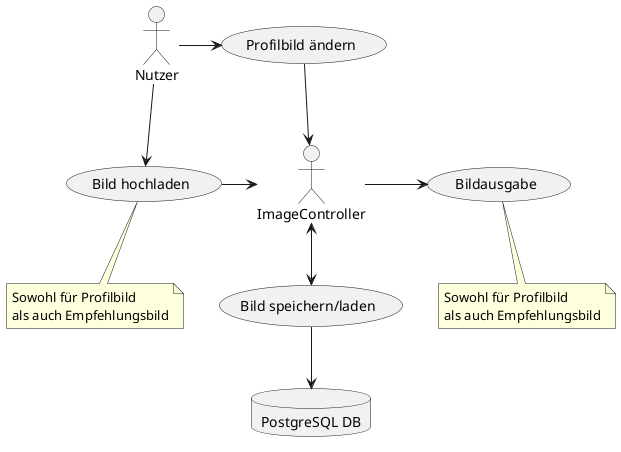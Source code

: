 @startuml
'https://plantuml.com/use-case-diagram

database "PostgreSQL DB" as DB
actor ImageController as IC

(Bild hochladen) as (upload)
(Profilbild ändern) as (change)
(Bild speichern/laden) as (safe)
(Bildausgabe) as (output)

note bottom of (upload): Sowohl für Profilbild \nals auch Empfehlungsbild
note bottom of (output): Sowohl für Profilbild \nals auch Empfehlungsbild

Nutzer --> (upload)
Nutzer -> (change)
(upload) -> IC
IC <--> (safe)
(safe) --> DB
(change) -> IC
IC -> (output)

@enduml